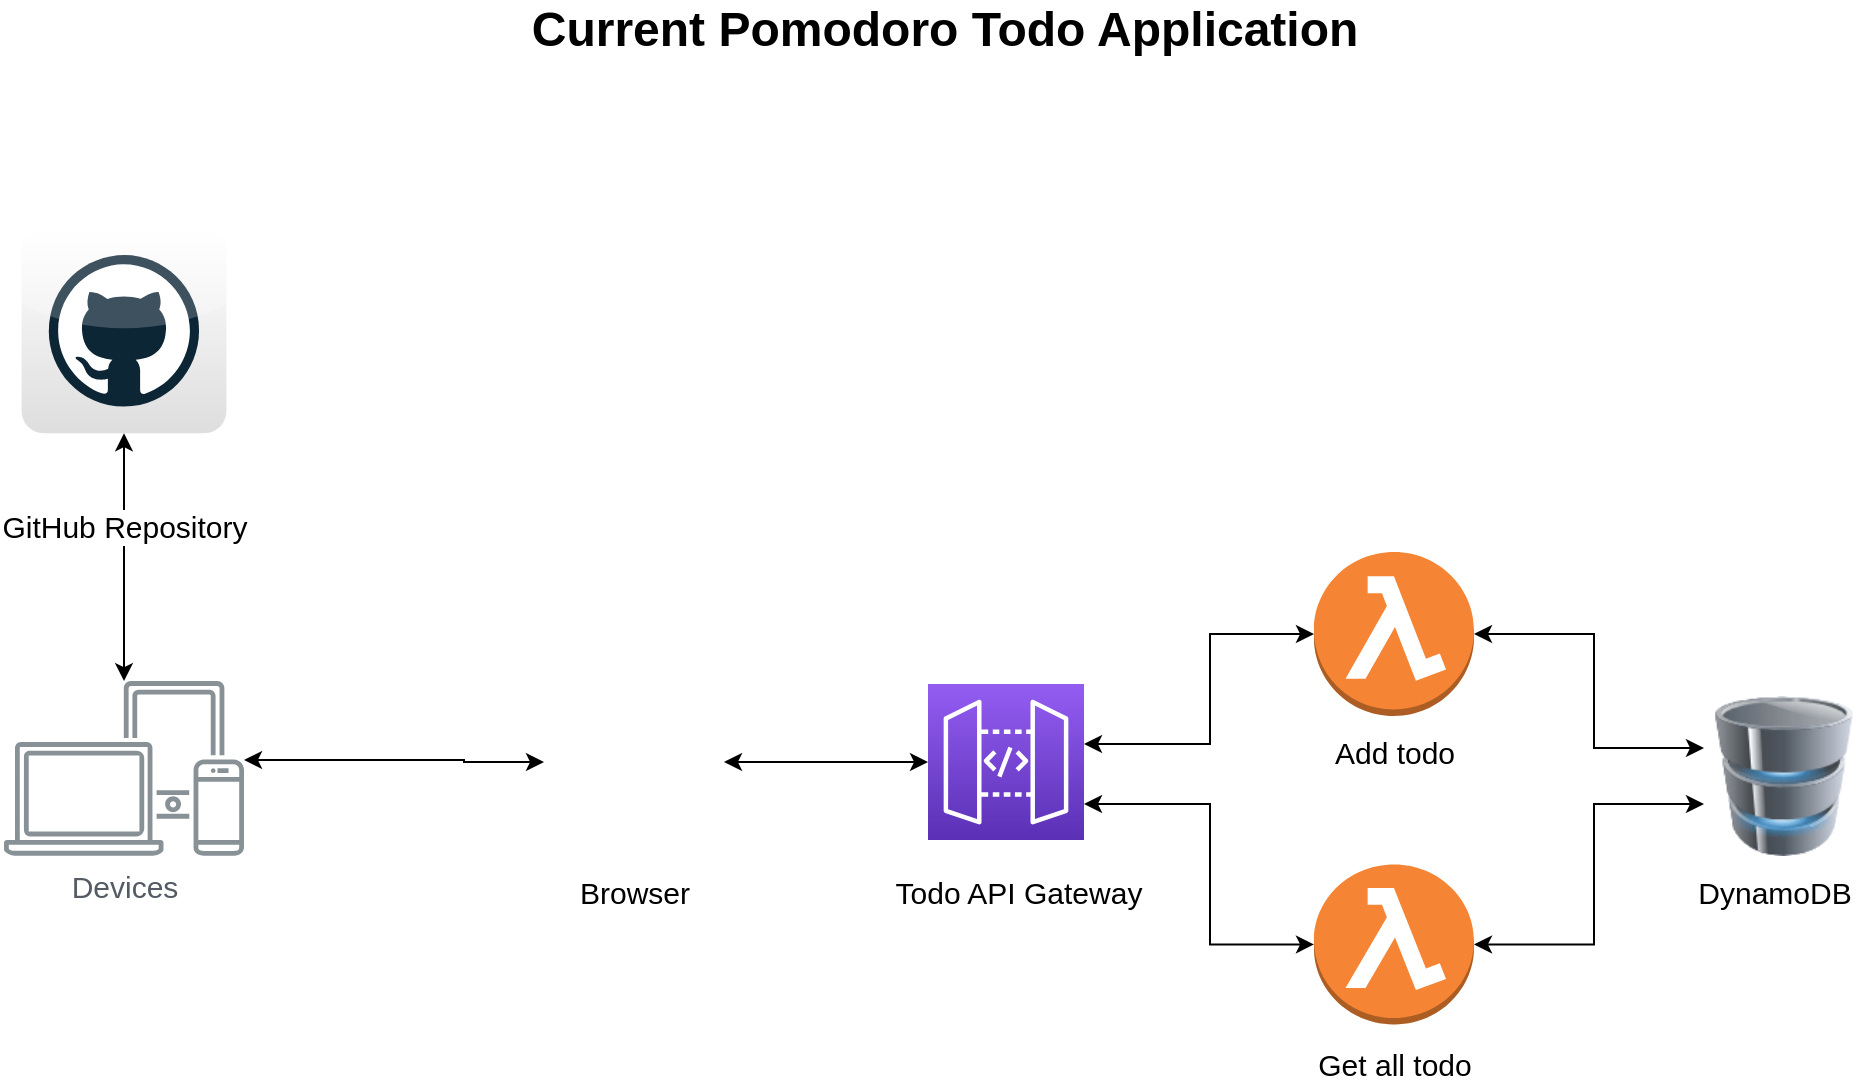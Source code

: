 <mxfile version="15.4.0" type="device"><diagram id="6V4uyCKbF1lvei0TXA5Z" name="Page-1"><mxGraphModel dx="1551" dy="1151" grid="1" gridSize="10" guides="1" tooltips="1" connect="1" arrows="1" fold="1" page="1" pageScale="1" pageWidth="1100" pageHeight="850" math="0" shadow="0"><root><mxCell id="0"/><mxCell id="1" parent="0"/><mxCell id="OG8nTKbdJfL4vTk28sNF-9" value="" style="image;html=1;image=img/lib/clip_art/computers/Database_128x128.png" parent="1" vertex="1"><mxGeometry x="950" y="383" width="80" height="80" as="geometry"/></mxCell><mxCell id="OG8nTKbdJfL4vTk28sNF-2" value="" style="outlineConnect=0;dashed=0;verticalLabelPosition=bottom;verticalAlign=top;align=center;html=1;shape=mxgraph.aws3.lambda_function;fillColor=#F58534;gradientColor=none;" parent="1" vertex="1"><mxGeometry x="755" y="311.0" width="80" height="82" as="geometry"/></mxCell><mxCell id="OG8nTKbdJfL4vTk28sNF-5" value="" style="outlineConnect=0;dashed=0;verticalLabelPosition=bottom;verticalAlign=top;align=center;html=1;shape=mxgraph.aws3.lambda_function;fillColor=#F58534;gradientColor=none;fontSize=15;" parent="1" vertex="1"><mxGeometry x="755" y="467.2" width="80" height="80" as="geometry"/></mxCell><mxCell id="OG8nTKbdJfL4vTk28sNF-8" value="" style="sketch=0;points=[[0,0,0],[0.25,0,0],[0.5,0,0],[0.75,0,0],[1,0,0],[0,1,0],[0.25,1,0],[0.5,1,0],[0.75,1,0],[1,1,0],[0,0.25,0],[0,0.5,0],[0,0.75,0],[1,0.25,0],[1,0.5,0],[1,0.75,0]];outlineConnect=0;fontColor=#232F3E;gradientColor=#945DF2;gradientDirection=north;fillColor=#5A30B5;strokeColor=#ffffff;dashed=0;verticalLabelPosition=bottom;verticalAlign=top;align=center;html=1;fontSize=15;fontStyle=0;aspect=fixed;shape=mxgraph.aws4.resourceIcon;resIcon=mxgraph.aws4.api_gateway;" parent="1" vertex="1"><mxGeometry x="562" y="377" width="78" height="78" as="geometry"/></mxCell><mxCell id="OG8nTKbdJfL4vTk28sNF-10" value="Devices" style="sketch=0;outlineConnect=0;gradientColor=none;fontColor=#545B64;strokeColor=none;fillColor=#879196;dashed=0;verticalLabelPosition=bottom;verticalAlign=top;align=center;html=1;fontSize=15;fontStyle=0;aspect=fixed;shape=mxgraph.aws4.illustration_devices;pointerEvents=1" parent="1" vertex="1"><mxGeometry x="100" y="375.4" width="120" height="87.6" as="geometry"/></mxCell><mxCell id="OG8nTKbdJfL4vTk28sNF-14" value="" style="edgeStyle=elbowEdgeStyle;elbow=horizontal;endArrow=classic;html=1;rounded=0;startArrow=classic;startFill=1;" parent="1" target="OG8nTKbdJfL4vTk28sNF-2" edge="1"><mxGeometry width="50" height="50" relative="1" as="geometry"><mxPoint x="640" y="407" as="sourcePoint"/><mxPoint x="743" y="177.2" as="targetPoint"/><Array as="points"><mxPoint x="703" y="267.2"/><mxPoint x="713" y="257.2"/><mxPoint x="723" y="187.2"/></Array></mxGeometry></mxCell><mxCell id="OG8nTKbdJfL4vTk28sNF-17" value="" style="edgeStyle=elbowEdgeStyle;elbow=horizontal;endArrow=classic;html=1;rounded=0;startArrow=classic;startFill=1;entryX=0;entryY=0.5;entryDx=0;entryDy=0;entryPerimeter=0;" parent="1" target="OG8nTKbdJfL4vTk28sNF-5" edge="1"><mxGeometry width="50" height="50" relative="1" as="geometry"><mxPoint x="640" y="437" as="sourcePoint"/><mxPoint x="743" y="537.2" as="targetPoint"/><Array as="points"><mxPoint x="703" y="477.2"/></Array></mxGeometry></mxCell><mxCell id="OG8nTKbdJfL4vTk28sNF-19" value="" style="edgeStyle=elbowEdgeStyle;elbow=horizontal;endArrow=classic;html=1;rounded=0;startArrow=classic;startFill=1;entryX=0;entryY=0.5;entryDx=0;entryDy=0;" parent="1" edge="1" target="OG8nTKbdJfL4vTk28sNF-42"><mxGeometry width="50" height="50" relative="1" as="geometry"><mxPoint x="220" y="415" as="sourcePoint"/><mxPoint x="290" y="410" as="targetPoint"/><Array as="points"><mxPoint x="330" y="585.29"/><mxPoint x="350" y="584.29"/></Array></mxGeometry></mxCell><mxCell id="OG8nTKbdJfL4vTk28sNF-20" value="" style="edgeStyle=elbowEdgeStyle;elbow=horizontal;endArrow=classic;html=1;rounded=0;startArrow=classic;startFill=1;exitX=1;exitY=0.5;exitDx=0;exitDy=0;exitPerimeter=0;" parent="1" source="OG8nTKbdJfL4vTk28sNF-2" edge="1"><mxGeometry width="50" height="50" relative="1" as="geometry"><mxPoint x="895" y="387.2" as="sourcePoint"/><mxPoint x="950" y="409" as="targetPoint"/><Array as="points"><mxPoint x="895" y="368.2"/><mxPoint x="1025" y="386.2"/></Array></mxGeometry></mxCell><mxCell id="OG8nTKbdJfL4vTk28sNF-25" value="" style="edgeStyle=elbowEdgeStyle;elbow=horizontal;endArrow=classic;html=1;rounded=0;startArrow=classic;startFill=1;exitX=1;exitY=0.5;exitDx=0;exitDy=0;exitPerimeter=0;" parent="1" source="OG8nTKbdJfL4vTk28sNF-5" edge="1"><mxGeometry width="50" height="50" relative="1" as="geometry"><mxPoint x="855" y="537.2" as="sourcePoint"/><mxPoint x="950" y="437" as="targetPoint"/><Array as="points"><mxPoint x="895" y="457.2"/><mxPoint x="965" y="685.2"/><mxPoint x="1035" y="1054.2"/><mxPoint x="1145" y="1283.2"/></Array></mxGeometry></mxCell><mxCell id="OG8nTKbdJfL4vTk28sNF-31" value="Add todo" style="text;html=1;align=center;verticalAlign=middle;resizable=0;points=[];autosize=1;strokeColor=none;fillColor=none;fontSize=15;" parent="1" vertex="1"><mxGeometry x="755" y="401.0" width="80" height="20" as="geometry"/></mxCell><mxCell id="OG8nTKbdJfL4vTk28sNF-36" value="Get all todo" style="text;html=1;align=center;verticalAlign=middle;resizable=0;points=[];autosize=1;strokeColor=none;fillColor=none;fontSize=15;" parent="1" vertex="1"><mxGeometry x="750" y="557.2" width="90" height="20" as="geometry"/></mxCell><mxCell id="OG8nTKbdJfL4vTk28sNF-40" value="Todo API Gateway" style="text;html=1;align=center;verticalAlign=middle;resizable=0;points=[];autosize=1;strokeColor=none;fillColor=none;fontSize=15;" parent="1" vertex="1"><mxGeometry x="537" y="471" width="140" height="20" as="geometry"/></mxCell><mxCell id="OG8nTKbdJfL4vTk28sNF-42" value="" style="shape=image;html=1;verticalAlign=top;verticalLabelPosition=bottom;labelBackgroundColor=#ffffff;imageAspect=0;aspect=fixed;image=https://cdn3.iconfinder.com/data/icons/linecons-free-vector-icons-pack/32/world-128.png;shadow=1;sketch=0;fillColor=none;gradientColor=none;" parent="1" vertex="1"><mxGeometry x="370" y="371" width="90" height="90" as="geometry"/></mxCell><mxCell id="OG8nTKbdJfL4vTk28sNF-44" value="" style="edgeStyle=elbowEdgeStyle;elbow=horizontal;endArrow=classic;html=1;rounded=0;startArrow=classic;startFill=1;fontSize=15;entryX=1;entryY=0.5;entryDx=0;entryDy=0;exitX=0;exitY=0.5;exitDx=0;exitDy=0;exitPerimeter=0;" parent="1" edge="1" target="OG8nTKbdJfL4vTk28sNF-42" source="OG8nTKbdJfL4vTk28sNF-8"><mxGeometry x="0.495" width="50" height="50" relative="1" as="geometry"><mxPoint x="670" y="540" as="sourcePoint"/><mxPoint x="670" y="460" as="targetPoint"/><Array as="points"/><mxPoint as="offset"/></mxGeometry></mxCell><mxCell id="KiRJV3NqD0BgC_Vl4rYP-1" value="" style="dashed=0;outlineConnect=0;html=1;align=center;labelPosition=center;verticalLabelPosition=bottom;verticalAlign=top;shape=mxgraph.webicons.github;gradientColor=#DFDEDE" parent="1" vertex="1"><mxGeometry x="108.8" y="149.2" width="102.4" height="102.4" as="geometry"/></mxCell><mxCell id="KiRJV3NqD0BgC_Vl4rYP-2" value="GitHub Repository" style="edgeStyle=elbowEdgeStyle;elbow=horizontal;endArrow=classic;html=1;rounded=0;startArrow=classic;startFill=1;fontSize=15;" parent="1" target="KiRJV3NqD0BgC_Vl4rYP-1" edge="1" source="OG8nTKbdJfL4vTk28sNF-10"><mxGeometry x="0.232" width="50" height="50" relative="1" as="geometry"><mxPoint x="240" y="389.2" as="sourcePoint"/><mxPoint x="150" y="319.2" as="targetPoint"/><Array as="points"/><mxPoint y="-1" as="offset"/></mxGeometry></mxCell><mxCell id="KiRJV3NqD0BgC_Vl4rYP-6" value="DynamoDB" style="text;html=1;align=center;verticalAlign=middle;resizable=0;points=[];autosize=1;strokeColor=none;fillColor=none;fontSize=15;" parent="1" vertex="1"><mxGeometry x="940" y="471" width="90" height="20" as="geometry"/></mxCell><mxCell id="KiRJV3NqD0BgC_Vl4rYP-9" value="&lt;font style=&quot;font-size: 24px&quot;&gt;Current Pomodoro Todo Application&lt;/font&gt;" style="text;html=1;align=center;verticalAlign=middle;resizable=0;points=[];autosize=1;strokeColor=none;fillColor=none;fontSize=24;fontStyle=1" parent="1" vertex="1"><mxGeometry x="355" y="35" width="430" height="30" as="geometry"/></mxCell><mxCell id="3DlHrxtFhUXq1O9pLOW7-14" value="Browser" style="text;html=1;align=center;verticalAlign=middle;resizable=0;points=[];autosize=1;strokeColor=none;fillColor=none;fontSize=15;" vertex="1" parent="1"><mxGeometry x="380" y="471" width="70" height="20" as="geometry"/></mxCell></root></mxGraphModel></diagram></mxfile>